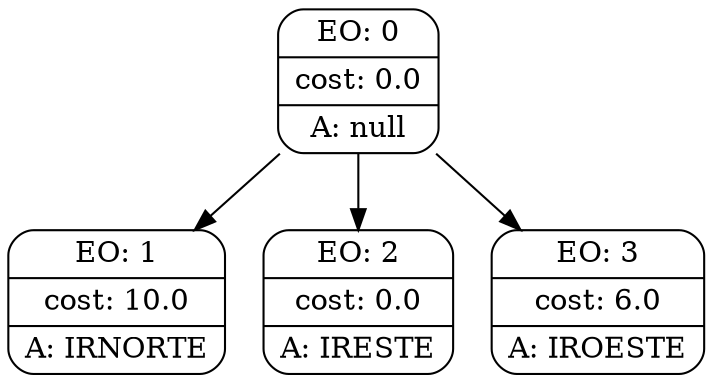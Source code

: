 digraph g {
node [shape = Mrecord];
nodo0[label="{EO: 0|cost: 0.0|A: null}"]
nodo1[label="{EO: 1|cost: 10.0|A: IRNORTE}"]

nodo0 -> nodo1;
nodo2[label="{EO: 2|cost: 0.0|A: IRESTE}"]

nodo0 -> nodo2;
nodo3[label="{EO: 3|cost: 6.0|A: IROESTE}"]

nodo0 -> nodo3;


}